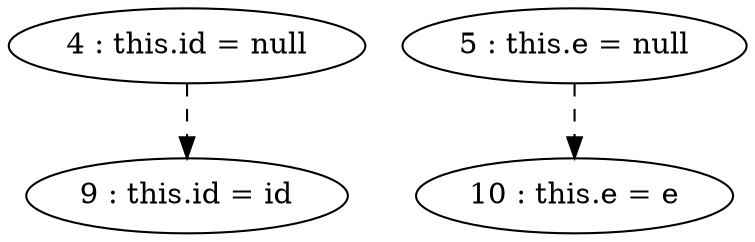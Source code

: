 digraph G {
"4 : this.id = null"
"4 : this.id = null" -> "9 : this.id = id" [style=dashed]
"5 : this.e = null"
"5 : this.e = null" -> "10 : this.e = e" [style=dashed]
"9 : this.id = id"
"10 : this.e = e"
}